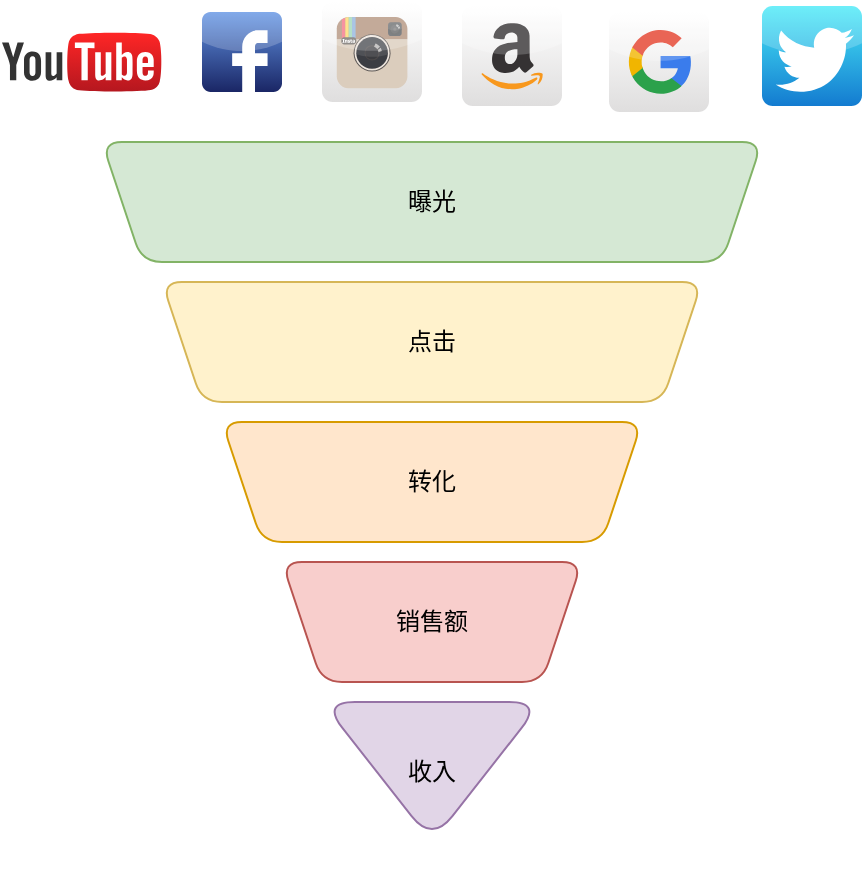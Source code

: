 <mxfile>
    <diagram id="u5hPo9zoQSWx3apAe4rC" name="第 1 页">
        <mxGraphModel dx="1841" dy="789" grid="1" gridSize="10" guides="1" tooltips="1" connect="1" arrows="1" fold="1" page="1" pageScale="1" pageWidth="827" pageHeight="1169" math="0" shadow="0">
            <root>
                <mxCell id="0"/>
                <mxCell id="1" parent="0"/>
                <mxCell id="19" value="50" style="group;rounded=1;" vertex="1" connectable="0" parent="1">
                    <mxGeometry x="210" y="120" width="330" height="370" as="geometry"/>
                </mxCell>
                <mxCell id="15" value="曝光" style="shape=trapezoid;perimeter=trapezoidPerimeter;whiteSpace=wrap;html=1;fixedSize=1;direction=west;fillColor=#d5e8d4;strokeColor=#82b366;rounded=1;" vertex="1" parent="19">
                    <mxGeometry width="330" height="60" as="geometry"/>
                </mxCell>
                <mxCell id="16" value="点击" style="shape=trapezoid;perimeter=trapezoidPerimeter;whiteSpace=wrap;html=1;fixedSize=1;direction=west;fillColor=#fff2cc;strokeColor=#d6b656;rounded=1;" vertex="1" parent="19">
                    <mxGeometry x="30" y="70" width="270" height="60" as="geometry"/>
                </mxCell>
                <mxCell id="17" value="转化" style="shape=trapezoid;perimeter=trapezoidPerimeter;whiteSpace=wrap;html=1;fixedSize=1;direction=west;fillColor=#ffe6cc;strokeColor=#d79b00;rounded=1;" vertex="1" parent="19">
                    <mxGeometry x="60" y="140" width="210" height="60" as="geometry"/>
                </mxCell>
                <mxCell id="18" value="销售额" style="shape=trapezoid;perimeter=trapezoidPerimeter;whiteSpace=wrap;html=1;fixedSize=1;direction=west;fillColor=#f8cecc;strokeColor=#b85450;rounded=1;" vertex="1" parent="19">
                    <mxGeometry x="90" y="210" width="150" height="60" as="geometry"/>
                </mxCell>
                <mxCell id="24" value="收入" style="triangle;whiteSpace=wrap;html=1;direction=south;rounded=1;arcSize=33;fillColor=#e1d5e7;strokeColor=#9673a6;" vertex="1" parent="19">
                    <mxGeometry x="110" y="280" width="110" height="70" as="geometry"/>
                </mxCell>
                <mxCell id="25" value="" style="dashed=0;outlineConnect=0;html=1;align=center;labelPosition=center;verticalLabelPosition=bottom;verticalAlign=top;shape=mxgraph.weblogos.youtube;fillColor=#FF2626;gradientColor=#B5171F" vertex="1" parent="1">
                    <mxGeometry x="160" y="65" width="80" height="30" as="geometry"/>
                </mxCell>
                <mxCell id="26" value="" style="dashed=0;outlineConnect=0;html=1;align=center;labelPosition=center;verticalLabelPosition=bottom;verticalAlign=top;shape=mxgraph.webicons.facebook;fillColor=#6294E4;gradientColor=#1A2665" vertex="1" parent="1">
                    <mxGeometry x="260" y="55" width="40" height="40" as="geometry"/>
                </mxCell>
                <mxCell id="27" value="" style="dashed=0;outlineConnect=0;html=1;align=center;labelPosition=center;verticalLabelPosition=bottom;verticalAlign=top;shape=mxgraph.webicons.instagram;gradientColor=#DFDEDE" vertex="1" parent="1">
                    <mxGeometry x="320" y="50" width="50" height="50" as="geometry"/>
                </mxCell>
                <mxCell id="28" value="" style="dashed=0;outlineConnect=0;html=1;align=center;labelPosition=center;verticalLabelPosition=bottom;verticalAlign=top;shape=mxgraph.webicons.amazon;gradientColor=#DFDEDE" vertex="1" parent="1">
                    <mxGeometry x="390" y="52" width="50" height="50" as="geometry"/>
                </mxCell>
                <mxCell id="29" value="" style="dashed=0;outlineConnect=0;html=1;align=center;labelPosition=center;verticalLabelPosition=bottom;verticalAlign=top;shape=mxgraph.webicons.google;gradientColor=#DFDEDE" vertex="1" parent="1">
                    <mxGeometry x="463.5" y="55" width="50" height="50" as="geometry"/>
                </mxCell>
                <mxCell id="30" value="" style="dashed=0;outlineConnect=0;html=1;align=center;labelPosition=center;verticalLabelPosition=bottom;verticalAlign=top;shape=mxgraph.webicons.twitter;fillColor=#49EAF7;gradientColor=#137BD0" vertex="1" parent="1">
                    <mxGeometry x="540" y="52" width="50" height="50" as="geometry"/>
                </mxCell>
            </root>
        </mxGraphModel>
    </diagram>
</mxfile>